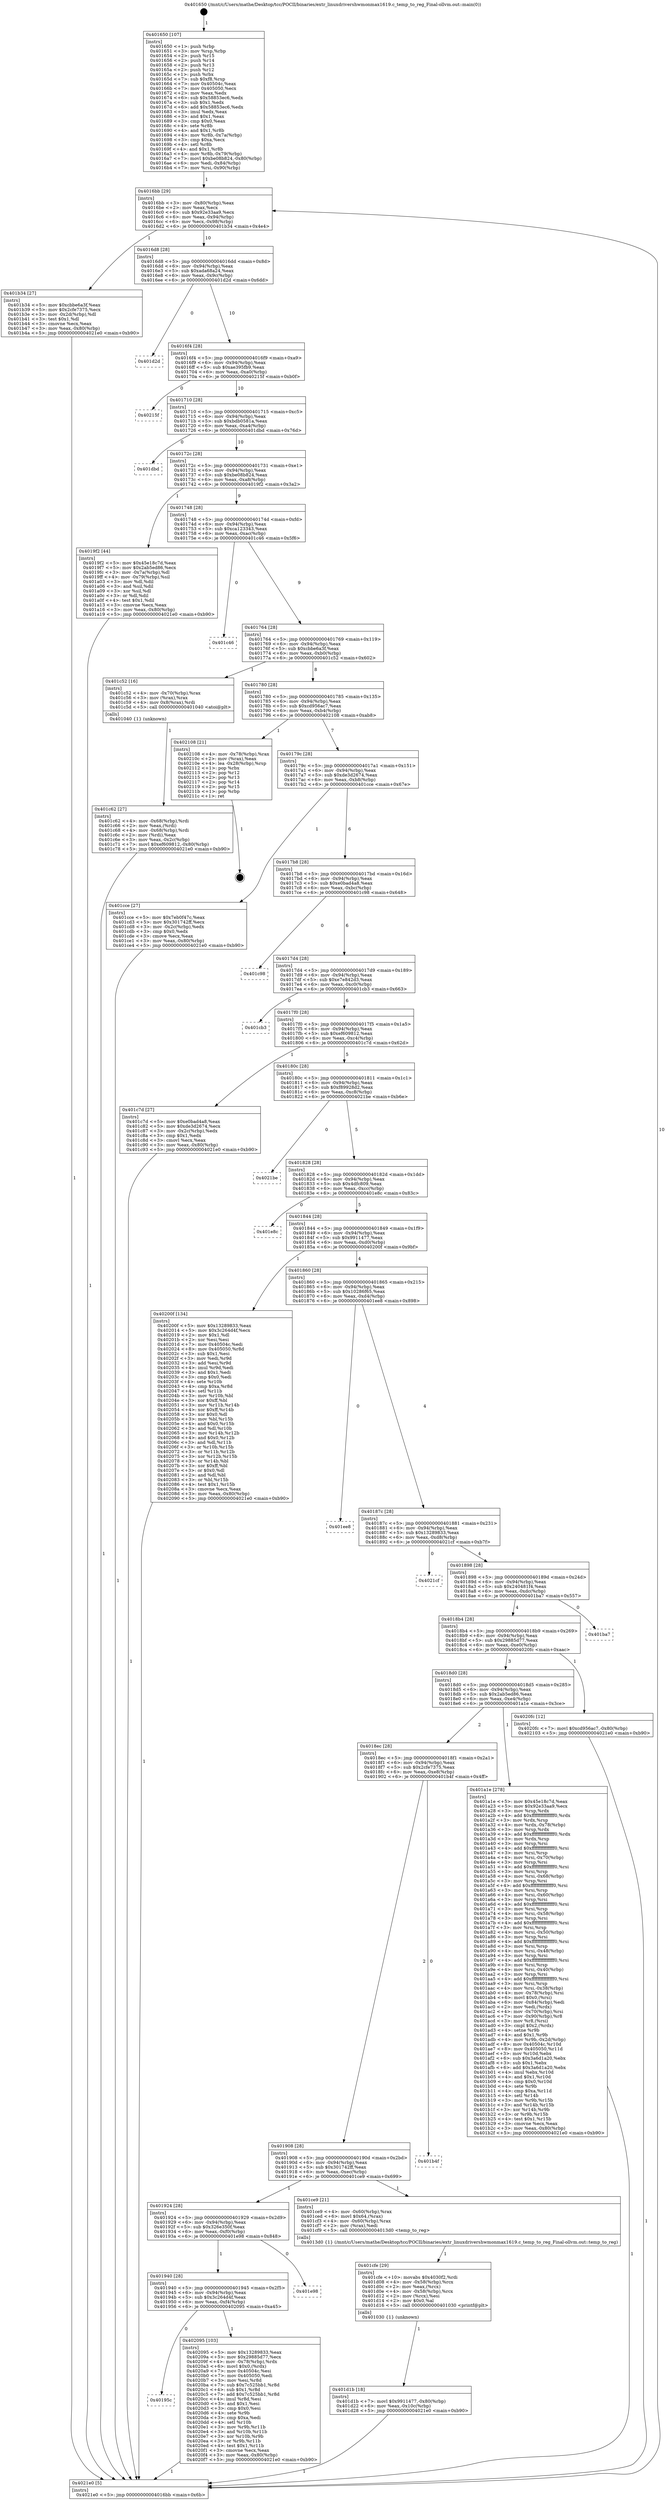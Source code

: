 digraph "0x401650" {
  label = "0x401650 (/mnt/c/Users/mathe/Desktop/tcc/POCII/binaries/extr_linuxdrivershwmonmax1619.c_temp_to_reg_Final-ollvm.out::main(0))"
  labelloc = "t"
  node[shape=record]

  Entry [label="",width=0.3,height=0.3,shape=circle,fillcolor=black,style=filled]
  "0x4016bb" [label="{
     0x4016bb [29]\l
     | [instrs]\l
     &nbsp;&nbsp;0x4016bb \<+3\>: mov -0x80(%rbp),%eax\l
     &nbsp;&nbsp;0x4016be \<+2\>: mov %eax,%ecx\l
     &nbsp;&nbsp;0x4016c0 \<+6\>: sub $0x92e33aa9,%ecx\l
     &nbsp;&nbsp;0x4016c6 \<+6\>: mov %eax,-0x94(%rbp)\l
     &nbsp;&nbsp;0x4016cc \<+6\>: mov %ecx,-0x98(%rbp)\l
     &nbsp;&nbsp;0x4016d2 \<+6\>: je 0000000000401b34 \<main+0x4e4\>\l
  }"]
  "0x401b34" [label="{
     0x401b34 [27]\l
     | [instrs]\l
     &nbsp;&nbsp;0x401b34 \<+5\>: mov $0xcbbe6a3f,%eax\l
     &nbsp;&nbsp;0x401b39 \<+5\>: mov $0x2cfe7375,%ecx\l
     &nbsp;&nbsp;0x401b3e \<+3\>: mov -0x2d(%rbp),%dl\l
     &nbsp;&nbsp;0x401b41 \<+3\>: test $0x1,%dl\l
     &nbsp;&nbsp;0x401b44 \<+3\>: cmovne %ecx,%eax\l
     &nbsp;&nbsp;0x401b47 \<+3\>: mov %eax,-0x80(%rbp)\l
     &nbsp;&nbsp;0x401b4a \<+5\>: jmp 00000000004021e0 \<main+0xb90\>\l
  }"]
  "0x4016d8" [label="{
     0x4016d8 [28]\l
     | [instrs]\l
     &nbsp;&nbsp;0x4016d8 \<+5\>: jmp 00000000004016dd \<main+0x8d\>\l
     &nbsp;&nbsp;0x4016dd \<+6\>: mov -0x94(%rbp),%eax\l
     &nbsp;&nbsp;0x4016e3 \<+5\>: sub $0xada68a24,%eax\l
     &nbsp;&nbsp;0x4016e8 \<+6\>: mov %eax,-0x9c(%rbp)\l
     &nbsp;&nbsp;0x4016ee \<+6\>: je 0000000000401d2d \<main+0x6dd\>\l
  }"]
  Exit [label="",width=0.3,height=0.3,shape=circle,fillcolor=black,style=filled,peripheries=2]
  "0x401d2d" [label="{
     0x401d2d\l
  }", style=dashed]
  "0x4016f4" [label="{
     0x4016f4 [28]\l
     | [instrs]\l
     &nbsp;&nbsp;0x4016f4 \<+5\>: jmp 00000000004016f9 \<main+0xa9\>\l
     &nbsp;&nbsp;0x4016f9 \<+6\>: mov -0x94(%rbp),%eax\l
     &nbsp;&nbsp;0x4016ff \<+5\>: sub $0xae395fb9,%eax\l
     &nbsp;&nbsp;0x401704 \<+6\>: mov %eax,-0xa0(%rbp)\l
     &nbsp;&nbsp;0x40170a \<+6\>: je 000000000040215f \<main+0xb0f\>\l
  }"]
  "0x40195c" [label="{
     0x40195c\l
  }", style=dashed]
  "0x40215f" [label="{
     0x40215f\l
  }", style=dashed]
  "0x401710" [label="{
     0x401710 [28]\l
     | [instrs]\l
     &nbsp;&nbsp;0x401710 \<+5\>: jmp 0000000000401715 \<main+0xc5\>\l
     &nbsp;&nbsp;0x401715 \<+6\>: mov -0x94(%rbp),%eax\l
     &nbsp;&nbsp;0x40171b \<+5\>: sub $0xbdb0581a,%eax\l
     &nbsp;&nbsp;0x401720 \<+6\>: mov %eax,-0xa4(%rbp)\l
     &nbsp;&nbsp;0x401726 \<+6\>: je 0000000000401dbd \<main+0x76d\>\l
  }"]
  "0x402095" [label="{
     0x402095 [103]\l
     | [instrs]\l
     &nbsp;&nbsp;0x402095 \<+5\>: mov $0x13289833,%eax\l
     &nbsp;&nbsp;0x40209a \<+5\>: mov $0x29885d77,%ecx\l
     &nbsp;&nbsp;0x40209f \<+4\>: mov -0x78(%rbp),%rdx\l
     &nbsp;&nbsp;0x4020a3 \<+6\>: movl $0x0,(%rdx)\l
     &nbsp;&nbsp;0x4020a9 \<+7\>: mov 0x40504c,%esi\l
     &nbsp;&nbsp;0x4020b0 \<+7\>: mov 0x405050,%edi\l
     &nbsp;&nbsp;0x4020b7 \<+3\>: mov %esi,%r8d\l
     &nbsp;&nbsp;0x4020ba \<+7\>: sub $0x7c525bb1,%r8d\l
     &nbsp;&nbsp;0x4020c1 \<+4\>: sub $0x1,%r8d\l
     &nbsp;&nbsp;0x4020c5 \<+7\>: add $0x7c525bb1,%r8d\l
     &nbsp;&nbsp;0x4020cc \<+4\>: imul %r8d,%esi\l
     &nbsp;&nbsp;0x4020d0 \<+3\>: and $0x1,%esi\l
     &nbsp;&nbsp;0x4020d3 \<+3\>: cmp $0x0,%esi\l
     &nbsp;&nbsp;0x4020d6 \<+4\>: sete %r9b\l
     &nbsp;&nbsp;0x4020da \<+3\>: cmp $0xa,%edi\l
     &nbsp;&nbsp;0x4020dd \<+4\>: setl %r10b\l
     &nbsp;&nbsp;0x4020e1 \<+3\>: mov %r9b,%r11b\l
     &nbsp;&nbsp;0x4020e4 \<+3\>: and %r10b,%r11b\l
     &nbsp;&nbsp;0x4020e7 \<+3\>: xor %r10b,%r9b\l
     &nbsp;&nbsp;0x4020ea \<+3\>: or %r9b,%r11b\l
     &nbsp;&nbsp;0x4020ed \<+4\>: test $0x1,%r11b\l
     &nbsp;&nbsp;0x4020f1 \<+3\>: cmovne %ecx,%eax\l
     &nbsp;&nbsp;0x4020f4 \<+3\>: mov %eax,-0x80(%rbp)\l
     &nbsp;&nbsp;0x4020f7 \<+5\>: jmp 00000000004021e0 \<main+0xb90\>\l
  }"]
  "0x401dbd" [label="{
     0x401dbd\l
  }", style=dashed]
  "0x40172c" [label="{
     0x40172c [28]\l
     | [instrs]\l
     &nbsp;&nbsp;0x40172c \<+5\>: jmp 0000000000401731 \<main+0xe1\>\l
     &nbsp;&nbsp;0x401731 \<+6\>: mov -0x94(%rbp),%eax\l
     &nbsp;&nbsp;0x401737 \<+5\>: sub $0xbe08b824,%eax\l
     &nbsp;&nbsp;0x40173c \<+6\>: mov %eax,-0xa8(%rbp)\l
     &nbsp;&nbsp;0x401742 \<+6\>: je 00000000004019f2 \<main+0x3a2\>\l
  }"]
  "0x401940" [label="{
     0x401940 [28]\l
     | [instrs]\l
     &nbsp;&nbsp;0x401940 \<+5\>: jmp 0000000000401945 \<main+0x2f5\>\l
     &nbsp;&nbsp;0x401945 \<+6\>: mov -0x94(%rbp),%eax\l
     &nbsp;&nbsp;0x40194b \<+5\>: sub $0x3c264d4f,%eax\l
     &nbsp;&nbsp;0x401950 \<+6\>: mov %eax,-0xf4(%rbp)\l
     &nbsp;&nbsp;0x401956 \<+6\>: je 0000000000402095 \<main+0xa45\>\l
  }"]
  "0x4019f2" [label="{
     0x4019f2 [44]\l
     | [instrs]\l
     &nbsp;&nbsp;0x4019f2 \<+5\>: mov $0x45e18c7d,%eax\l
     &nbsp;&nbsp;0x4019f7 \<+5\>: mov $0x2ab5ed86,%ecx\l
     &nbsp;&nbsp;0x4019fc \<+3\>: mov -0x7a(%rbp),%dl\l
     &nbsp;&nbsp;0x4019ff \<+4\>: mov -0x79(%rbp),%sil\l
     &nbsp;&nbsp;0x401a03 \<+3\>: mov %dl,%dil\l
     &nbsp;&nbsp;0x401a06 \<+3\>: and %sil,%dil\l
     &nbsp;&nbsp;0x401a09 \<+3\>: xor %sil,%dl\l
     &nbsp;&nbsp;0x401a0c \<+3\>: or %dl,%dil\l
     &nbsp;&nbsp;0x401a0f \<+4\>: test $0x1,%dil\l
     &nbsp;&nbsp;0x401a13 \<+3\>: cmovne %ecx,%eax\l
     &nbsp;&nbsp;0x401a16 \<+3\>: mov %eax,-0x80(%rbp)\l
     &nbsp;&nbsp;0x401a19 \<+5\>: jmp 00000000004021e0 \<main+0xb90\>\l
  }"]
  "0x401748" [label="{
     0x401748 [28]\l
     | [instrs]\l
     &nbsp;&nbsp;0x401748 \<+5\>: jmp 000000000040174d \<main+0xfd\>\l
     &nbsp;&nbsp;0x40174d \<+6\>: mov -0x94(%rbp),%eax\l
     &nbsp;&nbsp;0x401753 \<+5\>: sub $0xca123343,%eax\l
     &nbsp;&nbsp;0x401758 \<+6\>: mov %eax,-0xac(%rbp)\l
     &nbsp;&nbsp;0x40175e \<+6\>: je 0000000000401c46 \<main+0x5f6\>\l
  }"]
  "0x4021e0" [label="{
     0x4021e0 [5]\l
     | [instrs]\l
     &nbsp;&nbsp;0x4021e0 \<+5\>: jmp 00000000004016bb \<main+0x6b\>\l
  }"]
  "0x401650" [label="{
     0x401650 [107]\l
     | [instrs]\l
     &nbsp;&nbsp;0x401650 \<+1\>: push %rbp\l
     &nbsp;&nbsp;0x401651 \<+3\>: mov %rsp,%rbp\l
     &nbsp;&nbsp;0x401654 \<+2\>: push %r15\l
     &nbsp;&nbsp;0x401656 \<+2\>: push %r14\l
     &nbsp;&nbsp;0x401658 \<+2\>: push %r13\l
     &nbsp;&nbsp;0x40165a \<+2\>: push %r12\l
     &nbsp;&nbsp;0x40165c \<+1\>: push %rbx\l
     &nbsp;&nbsp;0x40165d \<+7\>: sub $0xf8,%rsp\l
     &nbsp;&nbsp;0x401664 \<+7\>: mov 0x40504c,%eax\l
     &nbsp;&nbsp;0x40166b \<+7\>: mov 0x405050,%ecx\l
     &nbsp;&nbsp;0x401672 \<+2\>: mov %eax,%edx\l
     &nbsp;&nbsp;0x401674 \<+6\>: sub $0x58853ec6,%edx\l
     &nbsp;&nbsp;0x40167a \<+3\>: sub $0x1,%edx\l
     &nbsp;&nbsp;0x40167d \<+6\>: add $0x58853ec6,%edx\l
     &nbsp;&nbsp;0x401683 \<+3\>: imul %edx,%eax\l
     &nbsp;&nbsp;0x401686 \<+3\>: and $0x1,%eax\l
     &nbsp;&nbsp;0x401689 \<+3\>: cmp $0x0,%eax\l
     &nbsp;&nbsp;0x40168c \<+4\>: sete %r8b\l
     &nbsp;&nbsp;0x401690 \<+4\>: and $0x1,%r8b\l
     &nbsp;&nbsp;0x401694 \<+4\>: mov %r8b,-0x7a(%rbp)\l
     &nbsp;&nbsp;0x401698 \<+3\>: cmp $0xa,%ecx\l
     &nbsp;&nbsp;0x40169b \<+4\>: setl %r8b\l
     &nbsp;&nbsp;0x40169f \<+4\>: and $0x1,%r8b\l
     &nbsp;&nbsp;0x4016a3 \<+4\>: mov %r8b,-0x79(%rbp)\l
     &nbsp;&nbsp;0x4016a7 \<+7\>: movl $0xbe08b824,-0x80(%rbp)\l
     &nbsp;&nbsp;0x4016ae \<+6\>: mov %edi,-0x84(%rbp)\l
     &nbsp;&nbsp;0x4016b4 \<+7\>: mov %rsi,-0x90(%rbp)\l
  }"]
  "0x401e98" [label="{
     0x401e98\l
  }", style=dashed]
  "0x401c46" [label="{
     0x401c46\l
  }", style=dashed]
  "0x401764" [label="{
     0x401764 [28]\l
     | [instrs]\l
     &nbsp;&nbsp;0x401764 \<+5\>: jmp 0000000000401769 \<main+0x119\>\l
     &nbsp;&nbsp;0x401769 \<+6\>: mov -0x94(%rbp),%eax\l
     &nbsp;&nbsp;0x40176f \<+5\>: sub $0xcbbe6a3f,%eax\l
     &nbsp;&nbsp;0x401774 \<+6\>: mov %eax,-0xb0(%rbp)\l
     &nbsp;&nbsp;0x40177a \<+6\>: je 0000000000401c52 \<main+0x602\>\l
  }"]
  "0x401d1b" [label="{
     0x401d1b [18]\l
     | [instrs]\l
     &nbsp;&nbsp;0x401d1b \<+7\>: movl $0x9911477,-0x80(%rbp)\l
     &nbsp;&nbsp;0x401d22 \<+6\>: mov %eax,-0x10c(%rbp)\l
     &nbsp;&nbsp;0x401d28 \<+5\>: jmp 00000000004021e0 \<main+0xb90\>\l
  }"]
  "0x401c52" [label="{
     0x401c52 [16]\l
     | [instrs]\l
     &nbsp;&nbsp;0x401c52 \<+4\>: mov -0x70(%rbp),%rax\l
     &nbsp;&nbsp;0x401c56 \<+3\>: mov (%rax),%rax\l
     &nbsp;&nbsp;0x401c59 \<+4\>: mov 0x8(%rax),%rdi\l
     &nbsp;&nbsp;0x401c5d \<+5\>: call 0000000000401040 \<atoi@plt\>\l
     | [calls]\l
     &nbsp;&nbsp;0x401040 \{1\} (unknown)\l
  }"]
  "0x401780" [label="{
     0x401780 [28]\l
     | [instrs]\l
     &nbsp;&nbsp;0x401780 \<+5\>: jmp 0000000000401785 \<main+0x135\>\l
     &nbsp;&nbsp;0x401785 \<+6\>: mov -0x94(%rbp),%eax\l
     &nbsp;&nbsp;0x40178b \<+5\>: sub $0xcd956ac7,%eax\l
     &nbsp;&nbsp;0x401790 \<+6\>: mov %eax,-0xb4(%rbp)\l
     &nbsp;&nbsp;0x401796 \<+6\>: je 0000000000402108 \<main+0xab8\>\l
  }"]
  "0x401cfe" [label="{
     0x401cfe [29]\l
     | [instrs]\l
     &nbsp;&nbsp;0x401cfe \<+10\>: movabs $0x4030f2,%rdi\l
     &nbsp;&nbsp;0x401d08 \<+4\>: mov -0x58(%rbp),%rcx\l
     &nbsp;&nbsp;0x401d0c \<+2\>: mov %eax,(%rcx)\l
     &nbsp;&nbsp;0x401d0e \<+4\>: mov -0x58(%rbp),%rcx\l
     &nbsp;&nbsp;0x401d12 \<+2\>: mov (%rcx),%esi\l
     &nbsp;&nbsp;0x401d14 \<+2\>: mov $0x0,%al\l
     &nbsp;&nbsp;0x401d16 \<+5\>: call 0000000000401030 \<printf@plt\>\l
     | [calls]\l
     &nbsp;&nbsp;0x401030 \{1\} (unknown)\l
  }"]
  "0x402108" [label="{
     0x402108 [21]\l
     | [instrs]\l
     &nbsp;&nbsp;0x402108 \<+4\>: mov -0x78(%rbp),%rax\l
     &nbsp;&nbsp;0x40210c \<+2\>: mov (%rax),%eax\l
     &nbsp;&nbsp;0x40210e \<+4\>: lea -0x28(%rbp),%rsp\l
     &nbsp;&nbsp;0x402112 \<+1\>: pop %rbx\l
     &nbsp;&nbsp;0x402113 \<+2\>: pop %r12\l
     &nbsp;&nbsp;0x402115 \<+2\>: pop %r13\l
     &nbsp;&nbsp;0x402117 \<+2\>: pop %r14\l
     &nbsp;&nbsp;0x402119 \<+2\>: pop %r15\l
     &nbsp;&nbsp;0x40211b \<+1\>: pop %rbp\l
     &nbsp;&nbsp;0x40211c \<+1\>: ret\l
  }"]
  "0x40179c" [label="{
     0x40179c [28]\l
     | [instrs]\l
     &nbsp;&nbsp;0x40179c \<+5\>: jmp 00000000004017a1 \<main+0x151\>\l
     &nbsp;&nbsp;0x4017a1 \<+6\>: mov -0x94(%rbp),%eax\l
     &nbsp;&nbsp;0x4017a7 \<+5\>: sub $0xde3d2674,%eax\l
     &nbsp;&nbsp;0x4017ac \<+6\>: mov %eax,-0xb8(%rbp)\l
     &nbsp;&nbsp;0x4017b2 \<+6\>: je 0000000000401cce \<main+0x67e\>\l
  }"]
  "0x401924" [label="{
     0x401924 [28]\l
     | [instrs]\l
     &nbsp;&nbsp;0x401924 \<+5\>: jmp 0000000000401929 \<main+0x2d9\>\l
     &nbsp;&nbsp;0x401929 \<+6\>: mov -0x94(%rbp),%eax\l
     &nbsp;&nbsp;0x40192f \<+5\>: sub $0x326e350f,%eax\l
     &nbsp;&nbsp;0x401934 \<+6\>: mov %eax,-0xf0(%rbp)\l
     &nbsp;&nbsp;0x40193a \<+6\>: je 0000000000401e98 \<main+0x848\>\l
  }"]
  "0x401cce" [label="{
     0x401cce [27]\l
     | [instrs]\l
     &nbsp;&nbsp;0x401cce \<+5\>: mov $0x7eb0f47c,%eax\l
     &nbsp;&nbsp;0x401cd3 \<+5\>: mov $0x301742ff,%ecx\l
     &nbsp;&nbsp;0x401cd8 \<+3\>: mov -0x2c(%rbp),%edx\l
     &nbsp;&nbsp;0x401cdb \<+3\>: cmp $0x0,%edx\l
     &nbsp;&nbsp;0x401cde \<+3\>: cmove %ecx,%eax\l
     &nbsp;&nbsp;0x401ce1 \<+3\>: mov %eax,-0x80(%rbp)\l
     &nbsp;&nbsp;0x401ce4 \<+5\>: jmp 00000000004021e0 \<main+0xb90\>\l
  }"]
  "0x4017b8" [label="{
     0x4017b8 [28]\l
     | [instrs]\l
     &nbsp;&nbsp;0x4017b8 \<+5\>: jmp 00000000004017bd \<main+0x16d\>\l
     &nbsp;&nbsp;0x4017bd \<+6\>: mov -0x94(%rbp),%eax\l
     &nbsp;&nbsp;0x4017c3 \<+5\>: sub $0xe0bad4a8,%eax\l
     &nbsp;&nbsp;0x4017c8 \<+6\>: mov %eax,-0xbc(%rbp)\l
     &nbsp;&nbsp;0x4017ce \<+6\>: je 0000000000401c98 \<main+0x648\>\l
  }"]
  "0x401ce9" [label="{
     0x401ce9 [21]\l
     | [instrs]\l
     &nbsp;&nbsp;0x401ce9 \<+4\>: mov -0x60(%rbp),%rax\l
     &nbsp;&nbsp;0x401ced \<+6\>: movl $0x64,(%rax)\l
     &nbsp;&nbsp;0x401cf3 \<+4\>: mov -0x60(%rbp),%rax\l
     &nbsp;&nbsp;0x401cf7 \<+2\>: mov (%rax),%edi\l
     &nbsp;&nbsp;0x401cf9 \<+5\>: call 00000000004013d0 \<temp_to_reg\>\l
     | [calls]\l
     &nbsp;&nbsp;0x4013d0 \{1\} (/mnt/c/Users/mathe/Desktop/tcc/POCII/binaries/extr_linuxdrivershwmonmax1619.c_temp_to_reg_Final-ollvm.out::temp_to_reg)\l
  }"]
  "0x401c98" [label="{
     0x401c98\l
  }", style=dashed]
  "0x4017d4" [label="{
     0x4017d4 [28]\l
     | [instrs]\l
     &nbsp;&nbsp;0x4017d4 \<+5\>: jmp 00000000004017d9 \<main+0x189\>\l
     &nbsp;&nbsp;0x4017d9 \<+6\>: mov -0x94(%rbp),%eax\l
     &nbsp;&nbsp;0x4017df \<+5\>: sub $0xe7e842d3,%eax\l
     &nbsp;&nbsp;0x4017e4 \<+6\>: mov %eax,-0xc0(%rbp)\l
     &nbsp;&nbsp;0x4017ea \<+6\>: je 0000000000401cb3 \<main+0x663\>\l
  }"]
  "0x401908" [label="{
     0x401908 [28]\l
     | [instrs]\l
     &nbsp;&nbsp;0x401908 \<+5\>: jmp 000000000040190d \<main+0x2bd\>\l
     &nbsp;&nbsp;0x40190d \<+6\>: mov -0x94(%rbp),%eax\l
     &nbsp;&nbsp;0x401913 \<+5\>: sub $0x301742ff,%eax\l
     &nbsp;&nbsp;0x401918 \<+6\>: mov %eax,-0xec(%rbp)\l
     &nbsp;&nbsp;0x40191e \<+6\>: je 0000000000401ce9 \<main+0x699\>\l
  }"]
  "0x401cb3" [label="{
     0x401cb3\l
  }", style=dashed]
  "0x4017f0" [label="{
     0x4017f0 [28]\l
     | [instrs]\l
     &nbsp;&nbsp;0x4017f0 \<+5\>: jmp 00000000004017f5 \<main+0x1a5\>\l
     &nbsp;&nbsp;0x4017f5 \<+6\>: mov -0x94(%rbp),%eax\l
     &nbsp;&nbsp;0x4017fb \<+5\>: sub $0xef609812,%eax\l
     &nbsp;&nbsp;0x401800 \<+6\>: mov %eax,-0xc4(%rbp)\l
     &nbsp;&nbsp;0x401806 \<+6\>: je 0000000000401c7d \<main+0x62d\>\l
  }"]
  "0x401b4f" [label="{
     0x401b4f\l
  }", style=dashed]
  "0x401c7d" [label="{
     0x401c7d [27]\l
     | [instrs]\l
     &nbsp;&nbsp;0x401c7d \<+5\>: mov $0xe0bad4a8,%eax\l
     &nbsp;&nbsp;0x401c82 \<+5\>: mov $0xde3d2674,%ecx\l
     &nbsp;&nbsp;0x401c87 \<+3\>: mov -0x2c(%rbp),%edx\l
     &nbsp;&nbsp;0x401c8a \<+3\>: cmp $0x1,%edx\l
     &nbsp;&nbsp;0x401c8d \<+3\>: cmovl %ecx,%eax\l
     &nbsp;&nbsp;0x401c90 \<+3\>: mov %eax,-0x80(%rbp)\l
     &nbsp;&nbsp;0x401c93 \<+5\>: jmp 00000000004021e0 \<main+0xb90\>\l
  }"]
  "0x40180c" [label="{
     0x40180c [28]\l
     | [instrs]\l
     &nbsp;&nbsp;0x40180c \<+5\>: jmp 0000000000401811 \<main+0x1c1\>\l
     &nbsp;&nbsp;0x401811 \<+6\>: mov -0x94(%rbp),%eax\l
     &nbsp;&nbsp;0x401817 \<+5\>: sub $0xf89928d2,%eax\l
     &nbsp;&nbsp;0x40181c \<+6\>: mov %eax,-0xc8(%rbp)\l
     &nbsp;&nbsp;0x401822 \<+6\>: je 00000000004021be \<main+0xb6e\>\l
  }"]
  "0x401c62" [label="{
     0x401c62 [27]\l
     | [instrs]\l
     &nbsp;&nbsp;0x401c62 \<+4\>: mov -0x68(%rbp),%rdi\l
     &nbsp;&nbsp;0x401c66 \<+2\>: mov %eax,(%rdi)\l
     &nbsp;&nbsp;0x401c68 \<+4\>: mov -0x68(%rbp),%rdi\l
     &nbsp;&nbsp;0x401c6c \<+2\>: mov (%rdi),%eax\l
     &nbsp;&nbsp;0x401c6e \<+3\>: mov %eax,-0x2c(%rbp)\l
     &nbsp;&nbsp;0x401c71 \<+7\>: movl $0xef609812,-0x80(%rbp)\l
     &nbsp;&nbsp;0x401c78 \<+5\>: jmp 00000000004021e0 \<main+0xb90\>\l
  }"]
  "0x4021be" [label="{
     0x4021be\l
  }", style=dashed]
  "0x401828" [label="{
     0x401828 [28]\l
     | [instrs]\l
     &nbsp;&nbsp;0x401828 \<+5\>: jmp 000000000040182d \<main+0x1dd\>\l
     &nbsp;&nbsp;0x40182d \<+6\>: mov -0x94(%rbp),%eax\l
     &nbsp;&nbsp;0x401833 \<+5\>: sub $0x4dfc809,%eax\l
     &nbsp;&nbsp;0x401838 \<+6\>: mov %eax,-0xcc(%rbp)\l
     &nbsp;&nbsp;0x40183e \<+6\>: je 0000000000401e8c \<main+0x83c\>\l
  }"]
  "0x4018ec" [label="{
     0x4018ec [28]\l
     | [instrs]\l
     &nbsp;&nbsp;0x4018ec \<+5\>: jmp 00000000004018f1 \<main+0x2a1\>\l
     &nbsp;&nbsp;0x4018f1 \<+6\>: mov -0x94(%rbp),%eax\l
     &nbsp;&nbsp;0x4018f7 \<+5\>: sub $0x2cfe7375,%eax\l
     &nbsp;&nbsp;0x4018fc \<+6\>: mov %eax,-0xe8(%rbp)\l
     &nbsp;&nbsp;0x401902 \<+6\>: je 0000000000401b4f \<main+0x4ff\>\l
  }"]
  "0x401e8c" [label="{
     0x401e8c\l
  }", style=dashed]
  "0x401844" [label="{
     0x401844 [28]\l
     | [instrs]\l
     &nbsp;&nbsp;0x401844 \<+5\>: jmp 0000000000401849 \<main+0x1f9\>\l
     &nbsp;&nbsp;0x401849 \<+6\>: mov -0x94(%rbp),%eax\l
     &nbsp;&nbsp;0x40184f \<+5\>: sub $0x9911477,%eax\l
     &nbsp;&nbsp;0x401854 \<+6\>: mov %eax,-0xd0(%rbp)\l
     &nbsp;&nbsp;0x40185a \<+6\>: je 000000000040200f \<main+0x9bf\>\l
  }"]
  "0x401a1e" [label="{
     0x401a1e [278]\l
     | [instrs]\l
     &nbsp;&nbsp;0x401a1e \<+5\>: mov $0x45e18c7d,%eax\l
     &nbsp;&nbsp;0x401a23 \<+5\>: mov $0x92e33aa9,%ecx\l
     &nbsp;&nbsp;0x401a28 \<+3\>: mov %rsp,%rdx\l
     &nbsp;&nbsp;0x401a2b \<+4\>: add $0xfffffffffffffff0,%rdx\l
     &nbsp;&nbsp;0x401a2f \<+3\>: mov %rdx,%rsp\l
     &nbsp;&nbsp;0x401a32 \<+4\>: mov %rdx,-0x78(%rbp)\l
     &nbsp;&nbsp;0x401a36 \<+3\>: mov %rsp,%rdx\l
     &nbsp;&nbsp;0x401a39 \<+4\>: add $0xfffffffffffffff0,%rdx\l
     &nbsp;&nbsp;0x401a3d \<+3\>: mov %rdx,%rsp\l
     &nbsp;&nbsp;0x401a40 \<+3\>: mov %rsp,%rsi\l
     &nbsp;&nbsp;0x401a43 \<+4\>: add $0xfffffffffffffff0,%rsi\l
     &nbsp;&nbsp;0x401a47 \<+3\>: mov %rsi,%rsp\l
     &nbsp;&nbsp;0x401a4a \<+4\>: mov %rsi,-0x70(%rbp)\l
     &nbsp;&nbsp;0x401a4e \<+3\>: mov %rsp,%rsi\l
     &nbsp;&nbsp;0x401a51 \<+4\>: add $0xfffffffffffffff0,%rsi\l
     &nbsp;&nbsp;0x401a55 \<+3\>: mov %rsi,%rsp\l
     &nbsp;&nbsp;0x401a58 \<+4\>: mov %rsi,-0x68(%rbp)\l
     &nbsp;&nbsp;0x401a5c \<+3\>: mov %rsp,%rsi\l
     &nbsp;&nbsp;0x401a5f \<+4\>: add $0xfffffffffffffff0,%rsi\l
     &nbsp;&nbsp;0x401a63 \<+3\>: mov %rsi,%rsp\l
     &nbsp;&nbsp;0x401a66 \<+4\>: mov %rsi,-0x60(%rbp)\l
     &nbsp;&nbsp;0x401a6a \<+3\>: mov %rsp,%rsi\l
     &nbsp;&nbsp;0x401a6d \<+4\>: add $0xfffffffffffffff0,%rsi\l
     &nbsp;&nbsp;0x401a71 \<+3\>: mov %rsi,%rsp\l
     &nbsp;&nbsp;0x401a74 \<+4\>: mov %rsi,-0x58(%rbp)\l
     &nbsp;&nbsp;0x401a78 \<+3\>: mov %rsp,%rsi\l
     &nbsp;&nbsp;0x401a7b \<+4\>: add $0xfffffffffffffff0,%rsi\l
     &nbsp;&nbsp;0x401a7f \<+3\>: mov %rsi,%rsp\l
     &nbsp;&nbsp;0x401a82 \<+4\>: mov %rsi,-0x50(%rbp)\l
     &nbsp;&nbsp;0x401a86 \<+3\>: mov %rsp,%rsi\l
     &nbsp;&nbsp;0x401a89 \<+4\>: add $0xfffffffffffffff0,%rsi\l
     &nbsp;&nbsp;0x401a8d \<+3\>: mov %rsi,%rsp\l
     &nbsp;&nbsp;0x401a90 \<+4\>: mov %rsi,-0x48(%rbp)\l
     &nbsp;&nbsp;0x401a94 \<+3\>: mov %rsp,%rsi\l
     &nbsp;&nbsp;0x401a97 \<+4\>: add $0xfffffffffffffff0,%rsi\l
     &nbsp;&nbsp;0x401a9b \<+3\>: mov %rsi,%rsp\l
     &nbsp;&nbsp;0x401a9e \<+4\>: mov %rsi,-0x40(%rbp)\l
     &nbsp;&nbsp;0x401aa2 \<+3\>: mov %rsp,%rsi\l
     &nbsp;&nbsp;0x401aa5 \<+4\>: add $0xfffffffffffffff0,%rsi\l
     &nbsp;&nbsp;0x401aa9 \<+3\>: mov %rsi,%rsp\l
     &nbsp;&nbsp;0x401aac \<+4\>: mov %rsi,-0x38(%rbp)\l
     &nbsp;&nbsp;0x401ab0 \<+4\>: mov -0x78(%rbp),%rsi\l
     &nbsp;&nbsp;0x401ab4 \<+6\>: movl $0x0,(%rsi)\l
     &nbsp;&nbsp;0x401aba \<+6\>: mov -0x84(%rbp),%edi\l
     &nbsp;&nbsp;0x401ac0 \<+2\>: mov %edi,(%rdx)\l
     &nbsp;&nbsp;0x401ac2 \<+4\>: mov -0x70(%rbp),%rsi\l
     &nbsp;&nbsp;0x401ac6 \<+7\>: mov -0x90(%rbp),%r8\l
     &nbsp;&nbsp;0x401acd \<+3\>: mov %r8,(%rsi)\l
     &nbsp;&nbsp;0x401ad0 \<+3\>: cmpl $0x2,(%rdx)\l
     &nbsp;&nbsp;0x401ad3 \<+4\>: setne %r9b\l
     &nbsp;&nbsp;0x401ad7 \<+4\>: and $0x1,%r9b\l
     &nbsp;&nbsp;0x401adb \<+4\>: mov %r9b,-0x2d(%rbp)\l
     &nbsp;&nbsp;0x401adf \<+8\>: mov 0x40504c,%r10d\l
     &nbsp;&nbsp;0x401ae7 \<+8\>: mov 0x405050,%r11d\l
     &nbsp;&nbsp;0x401aef \<+3\>: mov %r10d,%ebx\l
     &nbsp;&nbsp;0x401af2 \<+6\>: sub $0x3a6d1a20,%ebx\l
     &nbsp;&nbsp;0x401af8 \<+3\>: sub $0x1,%ebx\l
     &nbsp;&nbsp;0x401afb \<+6\>: add $0x3a6d1a20,%ebx\l
     &nbsp;&nbsp;0x401b01 \<+4\>: imul %ebx,%r10d\l
     &nbsp;&nbsp;0x401b05 \<+4\>: and $0x1,%r10d\l
     &nbsp;&nbsp;0x401b09 \<+4\>: cmp $0x0,%r10d\l
     &nbsp;&nbsp;0x401b0d \<+4\>: sete %r9b\l
     &nbsp;&nbsp;0x401b11 \<+4\>: cmp $0xa,%r11d\l
     &nbsp;&nbsp;0x401b15 \<+4\>: setl %r14b\l
     &nbsp;&nbsp;0x401b19 \<+3\>: mov %r9b,%r15b\l
     &nbsp;&nbsp;0x401b1c \<+3\>: and %r14b,%r15b\l
     &nbsp;&nbsp;0x401b1f \<+3\>: xor %r14b,%r9b\l
     &nbsp;&nbsp;0x401b22 \<+3\>: or %r9b,%r15b\l
     &nbsp;&nbsp;0x401b25 \<+4\>: test $0x1,%r15b\l
     &nbsp;&nbsp;0x401b29 \<+3\>: cmovne %ecx,%eax\l
     &nbsp;&nbsp;0x401b2c \<+3\>: mov %eax,-0x80(%rbp)\l
     &nbsp;&nbsp;0x401b2f \<+5\>: jmp 00000000004021e0 \<main+0xb90\>\l
  }"]
  "0x40200f" [label="{
     0x40200f [134]\l
     | [instrs]\l
     &nbsp;&nbsp;0x40200f \<+5\>: mov $0x13289833,%eax\l
     &nbsp;&nbsp;0x402014 \<+5\>: mov $0x3c264d4f,%ecx\l
     &nbsp;&nbsp;0x402019 \<+2\>: mov $0x1,%dl\l
     &nbsp;&nbsp;0x40201b \<+2\>: xor %esi,%esi\l
     &nbsp;&nbsp;0x40201d \<+7\>: mov 0x40504c,%edi\l
     &nbsp;&nbsp;0x402024 \<+8\>: mov 0x405050,%r8d\l
     &nbsp;&nbsp;0x40202c \<+3\>: sub $0x1,%esi\l
     &nbsp;&nbsp;0x40202f \<+3\>: mov %edi,%r9d\l
     &nbsp;&nbsp;0x402032 \<+3\>: add %esi,%r9d\l
     &nbsp;&nbsp;0x402035 \<+4\>: imul %r9d,%edi\l
     &nbsp;&nbsp;0x402039 \<+3\>: and $0x1,%edi\l
     &nbsp;&nbsp;0x40203c \<+3\>: cmp $0x0,%edi\l
     &nbsp;&nbsp;0x40203f \<+4\>: sete %r10b\l
     &nbsp;&nbsp;0x402043 \<+4\>: cmp $0xa,%r8d\l
     &nbsp;&nbsp;0x402047 \<+4\>: setl %r11b\l
     &nbsp;&nbsp;0x40204b \<+3\>: mov %r10b,%bl\l
     &nbsp;&nbsp;0x40204e \<+3\>: xor $0xff,%bl\l
     &nbsp;&nbsp;0x402051 \<+3\>: mov %r11b,%r14b\l
     &nbsp;&nbsp;0x402054 \<+4\>: xor $0xff,%r14b\l
     &nbsp;&nbsp;0x402058 \<+3\>: xor $0x0,%dl\l
     &nbsp;&nbsp;0x40205b \<+3\>: mov %bl,%r15b\l
     &nbsp;&nbsp;0x40205e \<+4\>: and $0x0,%r15b\l
     &nbsp;&nbsp;0x402062 \<+3\>: and %dl,%r10b\l
     &nbsp;&nbsp;0x402065 \<+3\>: mov %r14b,%r12b\l
     &nbsp;&nbsp;0x402068 \<+4\>: and $0x0,%r12b\l
     &nbsp;&nbsp;0x40206c \<+3\>: and %dl,%r11b\l
     &nbsp;&nbsp;0x40206f \<+3\>: or %r10b,%r15b\l
     &nbsp;&nbsp;0x402072 \<+3\>: or %r11b,%r12b\l
     &nbsp;&nbsp;0x402075 \<+3\>: xor %r12b,%r15b\l
     &nbsp;&nbsp;0x402078 \<+3\>: or %r14b,%bl\l
     &nbsp;&nbsp;0x40207b \<+3\>: xor $0xff,%bl\l
     &nbsp;&nbsp;0x40207e \<+3\>: or $0x0,%dl\l
     &nbsp;&nbsp;0x402081 \<+2\>: and %dl,%bl\l
     &nbsp;&nbsp;0x402083 \<+3\>: or %bl,%r15b\l
     &nbsp;&nbsp;0x402086 \<+4\>: test $0x1,%r15b\l
     &nbsp;&nbsp;0x40208a \<+3\>: cmovne %ecx,%eax\l
     &nbsp;&nbsp;0x40208d \<+3\>: mov %eax,-0x80(%rbp)\l
     &nbsp;&nbsp;0x402090 \<+5\>: jmp 00000000004021e0 \<main+0xb90\>\l
  }"]
  "0x401860" [label="{
     0x401860 [28]\l
     | [instrs]\l
     &nbsp;&nbsp;0x401860 \<+5\>: jmp 0000000000401865 \<main+0x215\>\l
     &nbsp;&nbsp;0x401865 \<+6\>: mov -0x94(%rbp),%eax\l
     &nbsp;&nbsp;0x40186b \<+5\>: sub $0x10286f65,%eax\l
     &nbsp;&nbsp;0x401870 \<+6\>: mov %eax,-0xd4(%rbp)\l
     &nbsp;&nbsp;0x401876 \<+6\>: je 0000000000401ee8 \<main+0x898\>\l
  }"]
  "0x4018d0" [label="{
     0x4018d0 [28]\l
     | [instrs]\l
     &nbsp;&nbsp;0x4018d0 \<+5\>: jmp 00000000004018d5 \<main+0x285\>\l
     &nbsp;&nbsp;0x4018d5 \<+6\>: mov -0x94(%rbp),%eax\l
     &nbsp;&nbsp;0x4018db \<+5\>: sub $0x2ab5ed86,%eax\l
     &nbsp;&nbsp;0x4018e0 \<+6\>: mov %eax,-0xe4(%rbp)\l
     &nbsp;&nbsp;0x4018e6 \<+6\>: je 0000000000401a1e \<main+0x3ce\>\l
  }"]
  "0x401ee8" [label="{
     0x401ee8\l
  }", style=dashed]
  "0x40187c" [label="{
     0x40187c [28]\l
     | [instrs]\l
     &nbsp;&nbsp;0x40187c \<+5\>: jmp 0000000000401881 \<main+0x231\>\l
     &nbsp;&nbsp;0x401881 \<+6\>: mov -0x94(%rbp),%eax\l
     &nbsp;&nbsp;0x401887 \<+5\>: sub $0x13289833,%eax\l
     &nbsp;&nbsp;0x40188c \<+6\>: mov %eax,-0xd8(%rbp)\l
     &nbsp;&nbsp;0x401892 \<+6\>: je 00000000004021cf \<main+0xb7f\>\l
  }"]
  "0x4020fc" [label="{
     0x4020fc [12]\l
     | [instrs]\l
     &nbsp;&nbsp;0x4020fc \<+7\>: movl $0xcd956ac7,-0x80(%rbp)\l
     &nbsp;&nbsp;0x402103 \<+5\>: jmp 00000000004021e0 \<main+0xb90\>\l
  }"]
  "0x4021cf" [label="{
     0x4021cf\l
  }", style=dashed]
  "0x401898" [label="{
     0x401898 [28]\l
     | [instrs]\l
     &nbsp;&nbsp;0x401898 \<+5\>: jmp 000000000040189d \<main+0x24d\>\l
     &nbsp;&nbsp;0x40189d \<+6\>: mov -0x94(%rbp),%eax\l
     &nbsp;&nbsp;0x4018a3 \<+5\>: sub $0x240481f4,%eax\l
     &nbsp;&nbsp;0x4018a8 \<+6\>: mov %eax,-0xdc(%rbp)\l
     &nbsp;&nbsp;0x4018ae \<+6\>: je 0000000000401ba7 \<main+0x557\>\l
  }"]
  "0x4018b4" [label="{
     0x4018b4 [28]\l
     | [instrs]\l
     &nbsp;&nbsp;0x4018b4 \<+5\>: jmp 00000000004018b9 \<main+0x269\>\l
     &nbsp;&nbsp;0x4018b9 \<+6\>: mov -0x94(%rbp),%eax\l
     &nbsp;&nbsp;0x4018bf \<+5\>: sub $0x29885d77,%eax\l
     &nbsp;&nbsp;0x4018c4 \<+6\>: mov %eax,-0xe0(%rbp)\l
     &nbsp;&nbsp;0x4018ca \<+6\>: je 00000000004020fc \<main+0xaac\>\l
  }"]
  "0x401ba7" [label="{
     0x401ba7\l
  }", style=dashed]
  Entry -> "0x401650" [label=" 1"]
  "0x4016bb" -> "0x401b34" [label=" 1"]
  "0x4016bb" -> "0x4016d8" [label=" 10"]
  "0x402108" -> Exit [label=" 1"]
  "0x4016d8" -> "0x401d2d" [label=" 0"]
  "0x4016d8" -> "0x4016f4" [label=" 10"]
  "0x4020fc" -> "0x4021e0" [label=" 1"]
  "0x4016f4" -> "0x40215f" [label=" 0"]
  "0x4016f4" -> "0x401710" [label=" 10"]
  "0x402095" -> "0x4021e0" [label=" 1"]
  "0x401710" -> "0x401dbd" [label=" 0"]
  "0x401710" -> "0x40172c" [label=" 10"]
  "0x401940" -> "0x40195c" [label=" 0"]
  "0x40172c" -> "0x4019f2" [label=" 1"]
  "0x40172c" -> "0x401748" [label=" 9"]
  "0x4019f2" -> "0x4021e0" [label=" 1"]
  "0x401650" -> "0x4016bb" [label=" 1"]
  "0x4021e0" -> "0x4016bb" [label=" 10"]
  "0x401940" -> "0x402095" [label=" 1"]
  "0x401748" -> "0x401c46" [label=" 0"]
  "0x401748" -> "0x401764" [label=" 9"]
  "0x401924" -> "0x401940" [label=" 1"]
  "0x401764" -> "0x401c52" [label=" 1"]
  "0x401764" -> "0x401780" [label=" 8"]
  "0x401924" -> "0x401e98" [label=" 0"]
  "0x401780" -> "0x402108" [label=" 1"]
  "0x401780" -> "0x40179c" [label=" 7"]
  "0x40200f" -> "0x4021e0" [label=" 1"]
  "0x40179c" -> "0x401cce" [label=" 1"]
  "0x40179c" -> "0x4017b8" [label=" 6"]
  "0x401d1b" -> "0x4021e0" [label=" 1"]
  "0x4017b8" -> "0x401c98" [label=" 0"]
  "0x4017b8" -> "0x4017d4" [label=" 6"]
  "0x401cfe" -> "0x401d1b" [label=" 1"]
  "0x4017d4" -> "0x401cb3" [label=" 0"]
  "0x4017d4" -> "0x4017f0" [label=" 6"]
  "0x401908" -> "0x401924" [label=" 1"]
  "0x4017f0" -> "0x401c7d" [label=" 1"]
  "0x4017f0" -> "0x40180c" [label=" 5"]
  "0x401908" -> "0x401ce9" [label=" 1"]
  "0x40180c" -> "0x4021be" [label=" 0"]
  "0x40180c" -> "0x401828" [label=" 5"]
  "0x4018ec" -> "0x401908" [label=" 2"]
  "0x401828" -> "0x401e8c" [label=" 0"]
  "0x401828" -> "0x401844" [label=" 5"]
  "0x401ce9" -> "0x401cfe" [label=" 1"]
  "0x401844" -> "0x40200f" [label=" 1"]
  "0x401844" -> "0x401860" [label=" 4"]
  "0x401cce" -> "0x4021e0" [label=" 1"]
  "0x401860" -> "0x401ee8" [label=" 0"]
  "0x401860" -> "0x40187c" [label=" 4"]
  "0x401c62" -> "0x4021e0" [label=" 1"]
  "0x40187c" -> "0x4021cf" [label=" 0"]
  "0x40187c" -> "0x401898" [label=" 4"]
  "0x401c52" -> "0x401c62" [label=" 1"]
  "0x401898" -> "0x401ba7" [label=" 0"]
  "0x401898" -> "0x4018b4" [label=" 4"]
  "0x401b34" -> "0x4021e0" [label=" 1"]
  "0x4018b4" -> "0x4020fc" [label=" 1"]
  "0x4018b4" -> "0x4018d0" [label=" 3"]
  "0x401c7d" -> "0x4021e0" [label=" 1"]
  "0x4018d0" -> "0x401a1e" [label=" 1"]
  "0x4018d0" -> "0x4018ec" [label=" 2"]
  "0x4018ec" -> "0x401b4f" [label=" 0"]
  "0x401a1e" -> "0x4021e0" [label=" 1"]
}
